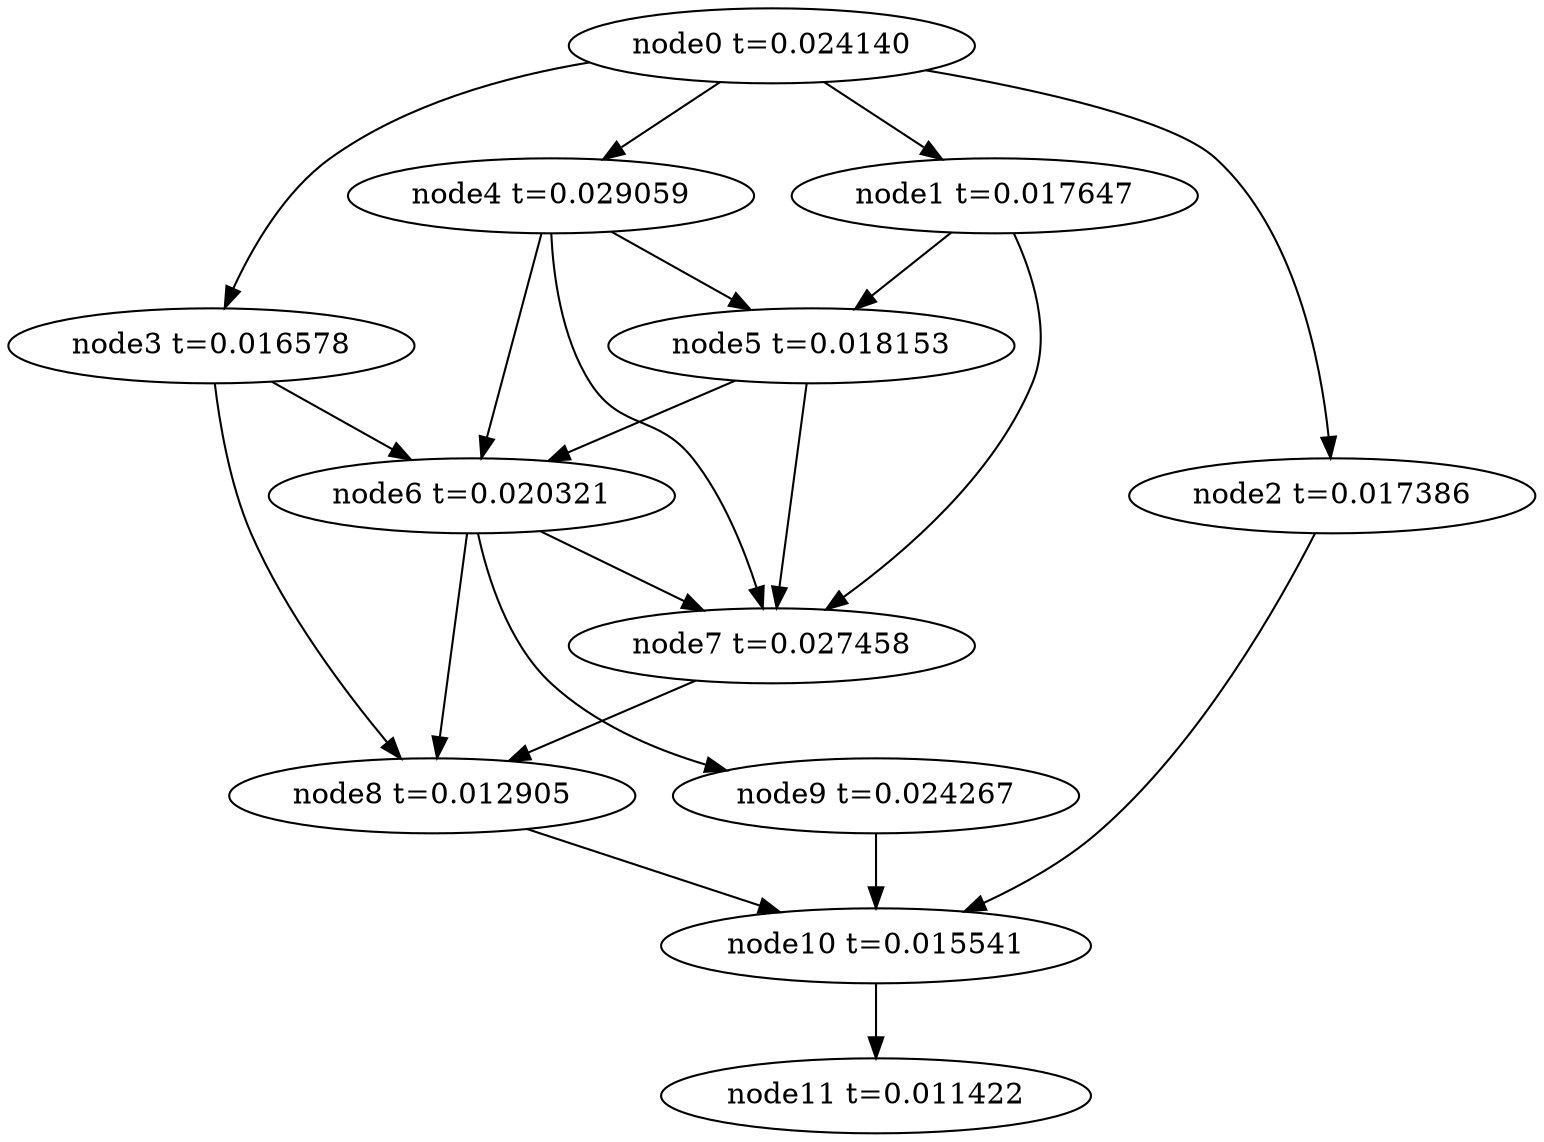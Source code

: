 digraph g{
	node11[label="node11 t=0.011422"]
	node10 -> node11
	node10[label="node10 t=0.015541"];
	node9 -> node10
	node9[label="node9 t=0.024267"];
	node8 -> node10
	node8[label="node8 t=0.012905"];
	node7 -> node8
	node7[label="node7 t=0.027458"];
	node6 -> node9
	node6 -> node8
	node6 -> node7
	node6[label="node6 t=0.020321"];
	node5 -> node7
	node5 -> node6
	node5[label="node5 t=0.018153"];
	node4 -> node7
	node4 -> node6
	node4 -> node5
	node4[label="node4 t=0.029059"];
	node3 -> node8
	node3 -> node6
	node3[label="node3 t=0.016578"];
	node2 -> node10
	node2[label="node2 t=0.017386"];
	node1 -> node7
	node1 -> node5
	node1[label="node1 t=0.017647"];
	node0 -> node4
	node0 -> node3
	node0 -> node2
	node0 -> node1
	node0[label="node0 t=0.024140"];
}
